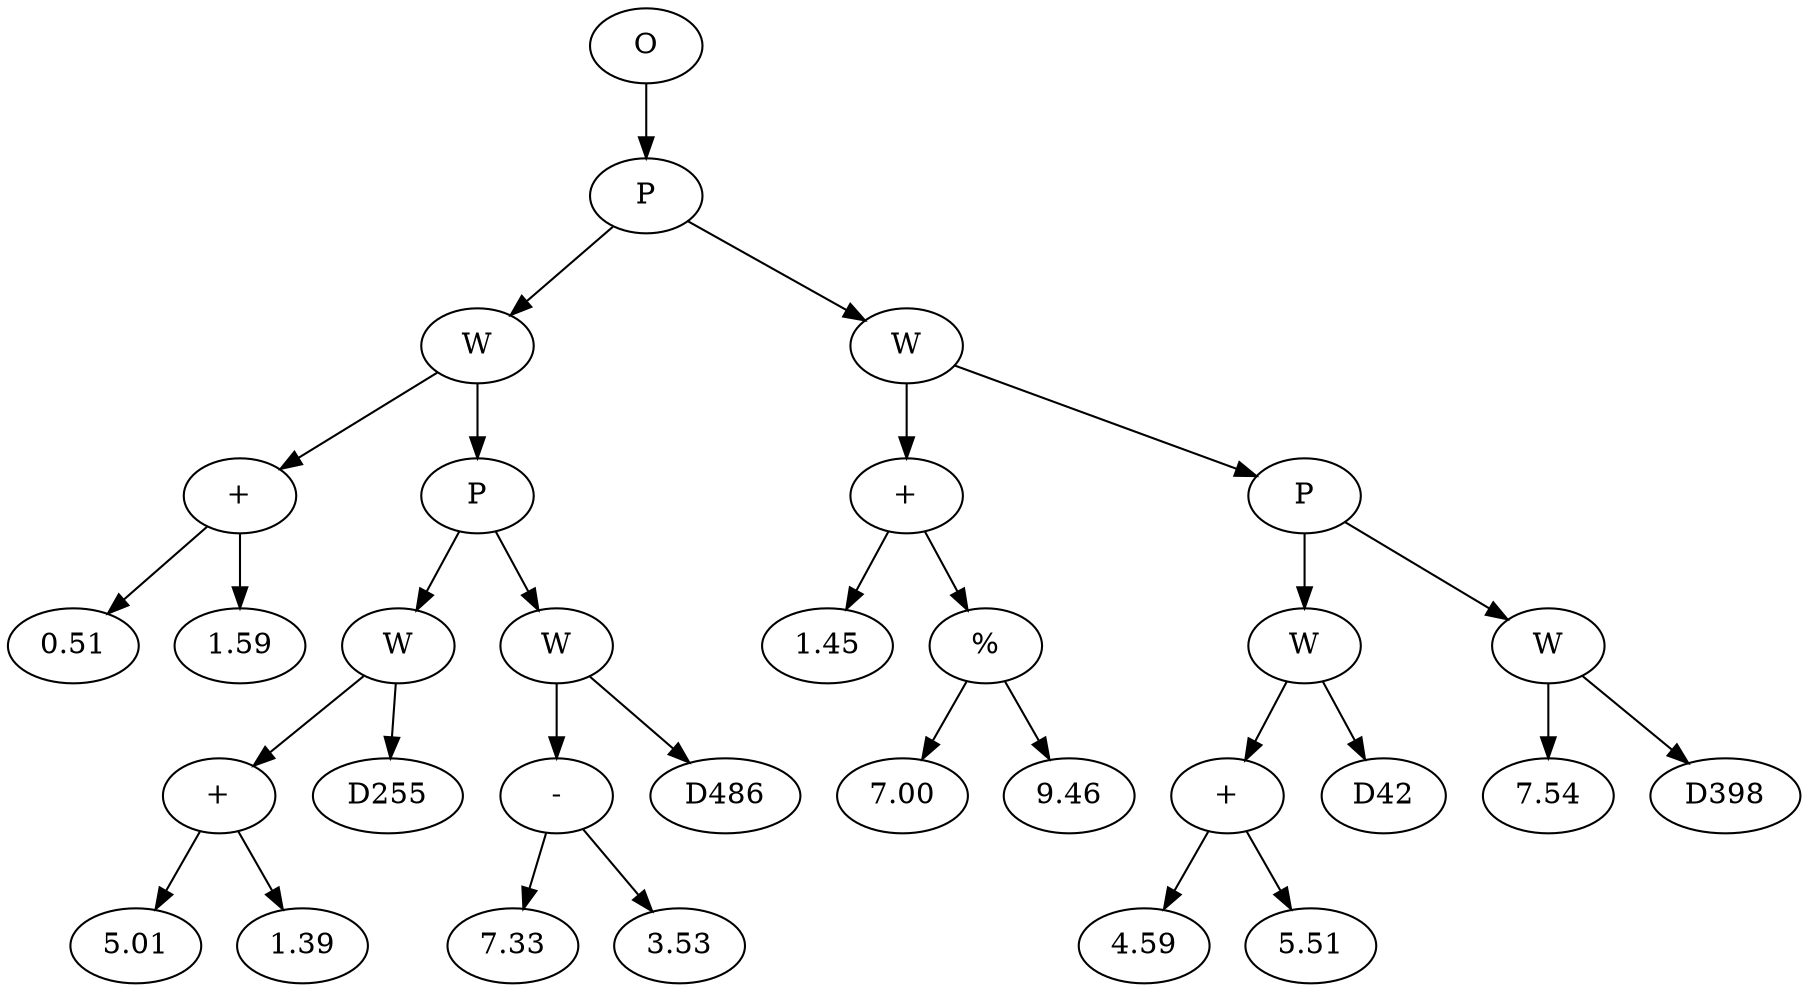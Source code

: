 // Tree
digraph {
	3147282 [label=O]
	3147283 [label=P]
	3147282 -> 3147283
	3147284 [label=W]
	3147283 -> 3147284
	3147285 [label="+"]
	3147284 -> 3147285
	3147286 [label=0.51]
	3147285 -> 3147286
	3147287 [label=1.59]
	3147285 -> 3147287
	3147288 [label=P]
	3147284 -> 3147288
	3147289 [label=W]
	3147288 -> 3147289
	3147290 [label="+"]
	3147289 -> 3147290
	3147291 [label=5.01]
	3147290 -> 3147291
	3147292 [label=1.39]
	3147290 -> 3147292
	3147293 [label=D255]
	3147289 -> 3147293
	3147294 [label=W]
	3147288 -> 3147294
	3147295 [label="-"]
	3147294 -> 3147295
	3147296 [label=7.33]
	3147295 -> 3147296
	3147297 [label=3.53]
	3147295 -> 3147297
	3147298 [label=D486]
	3147294 -> 3147298
	3147299 [label=W]
	3147283 -> 3147299
	3147300 [label="+"]
	3147299 -> 3147300
	3147301 [label=1.45]
	3147300 -> 3147301
	3147302 [label="%"]
	3147300 -> 3147302
	3147303 [label=7.00]
	3147302 -> 3147303
	3147304 [label=9.46]
	3147302 -> 3147304
	3147305 [label=P]
	3147299 -> 3147305
	3147306 [label=W]
	3147305 -> 3147306
	3147307 [label="+"]
	3147306 -> 3147307
	3147308 [label=4.59]
	3147307 -> 3147308
	3147309 [label=5.51]
	3147307 -> 3147309
	3147310 [label=D42]
	3147306 -> 3147310
	3147311 [label=W]
	3147305 -> 3147311
	3147312 [label=7.54]
	3147311 -> 3147312
	3147313 [label=D398]
	3147311 -> 3147313
}
